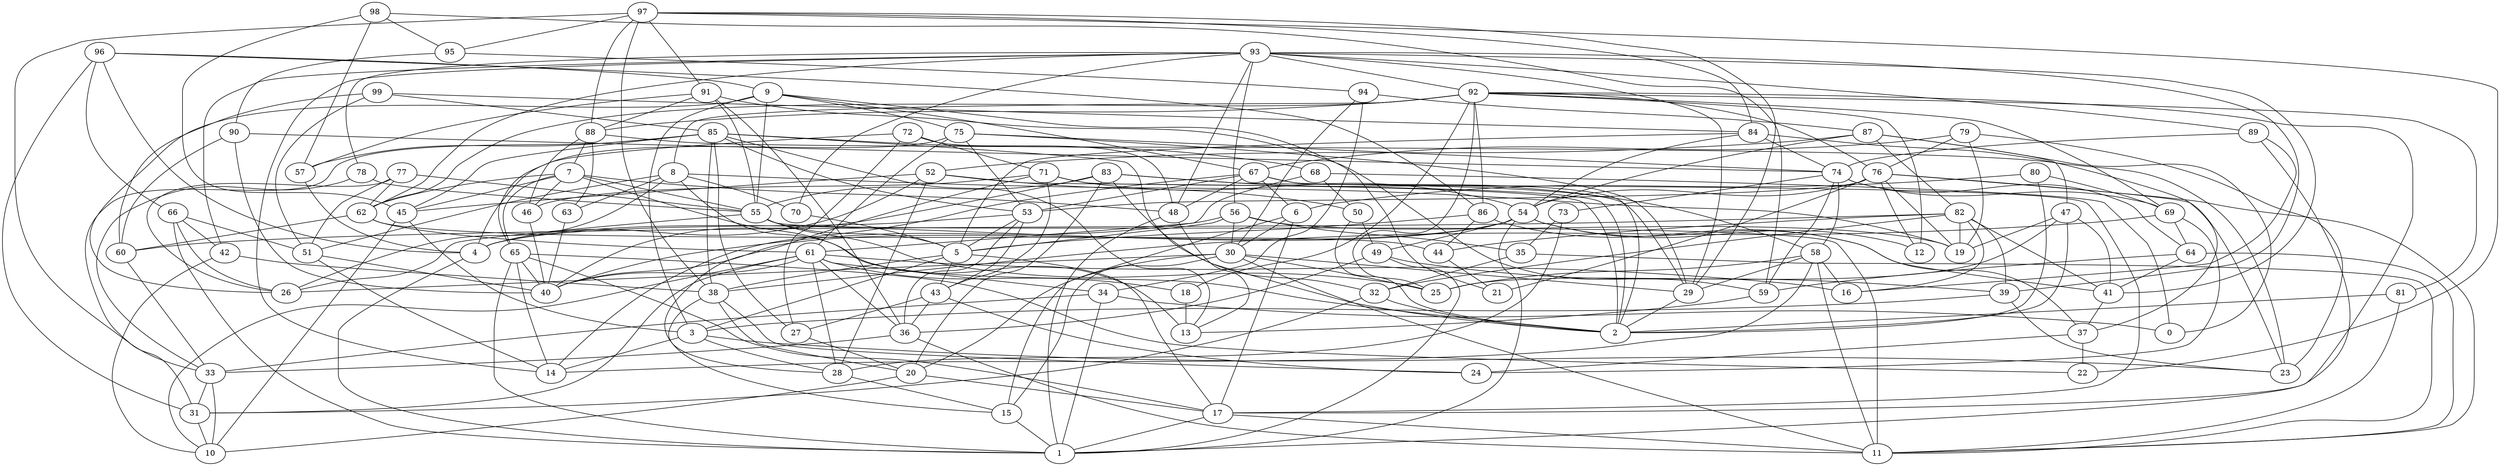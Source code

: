 digraph GG_graph {

subgraph G_graph {
edge [color = black]
"80" -> "6" [dir = none]
"80" -> "2" [dir = none]
"80" -> "69" [dir = none]
"34" -> "1" [dir = none]
"34" -> "0" [dir = none]
"34" -> "33" [dir = none]
"48" -> "13" [dir = none]
"48" -> "1" [dir = none]
"66" -> "51" [dir = none]
"66" -> "42" [dir = none]
"66" -> "26" [dir = none]
"66" -> "1" [dir = none]
"70" -> "5" [dir = none]
"42" -> "10" [dir = none]
"42" -> "38" [dir = none]
"89" -> "16" [dir = none]
"89" -> "74" [dir = none]
"89" -> "17" [dir = none]
"41" -> "37" [dir = none]
"18" -> "13" [dir = none]
"98" -> "45" [dir = none]
"98" -> "59" [dir = none]
"98" -> "95" [dir = none]
"98" -> "57" [dir = none]
"52" -> "50" [dir = none]
"52" -> "45" [dir = none]
"52" -> "2" [dir = none]
"52" -> "4" [dir = none]
"52" -> "28" [dir = none]
"28" -> "15" [dir = none]
"15" -> "1" [dir = none]
"96" -> "66" [dir = none]
"96" -> "86" [dir = none]
"96" -> "4" [dir = none]
"96" -> "9" [dir = none]
"96" -> "31" [dir = none]
"47" -> "41" [dir = none]
"47" -> "25" [dir = none]
"47" -> "19" [dir = none]
"47" -> "2" [dir = none]
"43" -> "36" [dir = none]
"43" -> "24" [dir = none]
"43" -> "27" [dir = none]
"92" -> "18" [dir = none]
"92" -> "1" [dir = none]
"92" -> "12" [dir = none]
"92" -> "25" [dir = none]
"92" -> "62" [dir = none]
"92" -> "8" [dir = none]
"92" -> "76" [dir = none]
"92" -> "69" [dir = none]
"92" -> "81" [dir = none]
"92" -> "88" [dir = none]
"92" -> "86" [dir = none]
"39" -> "3" [dir = none]
"39" -> "23" [dir = none]
"76" -> "54" [dir = none]
"76" -> "11" [dir = none]
"76" -> "21" [dir = none]
"76" -> "12" [dir = none]
"76" -> "23" [dir = none]
"76" -> "53" [dir = none]
"76" -> "19" [dir = none]
"64" -> "41" [dir = none]
"64" -> "59" [dir = none]
"64" -> "11" [dir = none]
"63" -> "40" [dir = none]
"79" -> "23" [dir = none]
"79" -> "19" [dir = none]
"79" -> "67" [dir = none]
"79" -> "76" [dir = none]
"56" -> "5" [dir = none]
"56" -> "40" [dir = none]
"56" -> "35" [dir = none]
"56" -> "19" [dir = none]
"56" -> "30" [dir = none]
"82" -> "16" [dir = none]
"82" -> "44" [dir = none]
"82" -> "19" [dir = none]
"82" -> "32" [dir = none]
"82" -> "41" [dir = none]
"82" -> "39" [dir = none]
"82" -> "60" [dir = none]
"60" -> "33" [dir = none]
"38" -> "24" [dir = none]
"38" -> "15" [dir = none]
"38" -> "20" [dir = none]
"61" -> "10" [dir = none]
"61" -> "16" [dir = none]
"61" -> "18" [dir = none]
"61" -> "36" [dir = none]
"61" -> "34" [dir = none]
"61" -> "40" [dir = none]
"61" -> "28" [dir = none]
"61" -> "31" [dir = none]
"68" -> "0" [dir = none]
"68" -> "61" [dir = none]
"68" -> "50" [dir = none]
"78" -> "33" [dir = none]
"78" -> "55" [dir = none]
"36" -> "11" [dir = none]
"36" -> "33" [dir = none]
"97" -> "84" [dir = none]
"97" -> "88" [dir = none]
"97" -> "22" [dir = none]
"97" -> "95" [dir = none]
"97" -> "38" [dir = none]
"97" -> "29" [dir = none]
"97" -> "91" [dir = none]
"97" -> "33" [dir = none]
"77" -> "51" [dir = none]
"77" -> "55" [dir = none]
"77" -> "26" [dir = none]
"77" -> "62" [dir = none]
"71" -> "28" [dir = none]
"71" -> "43" [dir = none]
"71" -> "54" [dir = none]
"71" -> "46" [dir = none]
"71" -> "2" [dir = none]
"67" -> "6" [dir = none]
"67" -> "2" [dir = none]
"67" -> "53" [dir = none]
"67" -> "14" [dir = none]
"67" -> "48" [dir = none]
"67" -> "17" [dir = none]
"59" -> "13" [dir = none]
"50" -> "2" [dir = none]
"50" -> "49" [dir = none]
"44" -> "21" [dir = none]
"27" -> "20" [dir = none]
"3" -> "28" [dir = none]
"3" -> "14" [dir = none]
"3" -> "23" [dir = none]
"55" -> "25" [dir = none]
"55" -> "26" [dir = none]
"55" -> "11" [dir = none]
"55" -> "5" [dir = none]
"62" -> "60" [dir = none]
"62" -> "61" [dir = none]
"62" -> "44" [dir = none]
"87" -> "54" [dir = none]
"87" -> "82" [dir = none]
"87" -> "52" [dir = none]
"87" -> "47" [dir = none]
"87" -> "0" [dir = none]
"72" -> "71" [dir = none]
"72" -> "65" [dir = none]
"72" -> "48" [dir = none]
"72" -> "27" [dir = none]
"81" -> "11" [dir = none]
"81" -> "2" [dir = none]
"95" -> "94" [dir = none]
"95" -> "90" [dir = none]
"69" -> "38" [dir = none]
"69" -> "64" [dir = none]
"69" -> "24" [dir = none]
"31" -> "10" [dir = none]
"57" -> "4" [dir = none]
"45" -> "3" [dir = none]
"45" -> "10" [dir = none]
"85" -> "57" [dir = none]
"85" -> "68" [dir = none]
"85" -> "45" [dir = none]
"85" -> "2" [dir = none]
"85" -> "38" [dir = none]
"85" -> "27" [dir = none]
"85" -> "31" [dir = none]
"85" -> "53" [dir = none]
"85" -> "13" [dir = none]
"93" -> "62" [dir = none]
"93" -> "48" [dir = none]
"93" -> "89" [dir = none]
"93" -> "78" [dir = none]
"93" -> "92" [dir = none]
"93" -> "14" [dir = none]
"93" -> "39" [dir = none]
"93" -> "29" [dir = none]
"93" -> "56" [dir = none]
"93" -> "70" [dir = none]
"93" -> "41" [dir = none]
"93" -> "42" [dir = none]
"9" -> "55" [dir = none]
"9" -> "3" [dir = none]
"9" -> "67" [dir = none]
"9" -> "26" [dir = none]
"9" -> "75" [dir = none]
"9" -> "21" [dir = none]
"74" -> "59" [dir = none]
"74" -> "69" [dir = none]
"74" -> "73" [dir = none]
"74" -> "64" [dir = none]
"74" -> "58" [dir = none]
"4" -> "1" [dir = none]
"35" -> "32" [dir = none]
"35" -> "11" [dir = none]
"8" -> "70" [dir = none]
"8" -> "63" [dir = none]
"8" -> "26" [dir = none]
"8" -> "19" [dir = none]
"8" -> "51" [dir = none]
"8" -> "13" [dir = none]
"83" -> "58" [dir = none]
"83" -> "20" [dir = none]
"83" -> "40" [dir = none]
"83" -> "29" [dir = none]
"83" -> "55" [dir = none]
"83" -> "32" [dir = none]
"90" -> "60" [dir = none]
"90" -> "40" [dir = none]
"90" -> "74" [dir = none]
"94" -> "34" [dir = none]
"94" -> "30" [dir = none]
"94" -> "87" [dir = none]
"65" -> "22" [dir = none]
"65" -> "1" [dir = none]
"65" -> "17" [dir = none]
"65" -> "14" [dir = none]
"65" -> "40" [dir = none]
"7" -> "48" [dir = none]
"7" -> "65" [dir = none]
"7" -> "55" [dir = none]
"7" -> "2" [dir = none]
"7" -> "45" [dir = none]
"7" -> "62" [dir = none]
"7" -> "46" [dir = none]
"75" -> "61" [dir = none]
"75" -> "74" [dir = none]
"75" -> "4" [dir = none]
"75" -> "53" [dir = none]
"75" -> "29" [dir = none]
"73" -> "35" [dir = none]
"73" -> "28" [dir = none]
"91" -> "55" [dir = none]
"91" -> "57" [dir = none]
"91" -> "88" [dir = none]
"91" -> "36" [dir = none]
"91" -> "59" [dir = none]
"88" -> "23" [dir = none]
"88" -> "46" [dir = none]
"88" -> "7" [dir = none]
"88" -> "63" [dir = none]
"37" -> "24" [dir = none]
"37" -> "22" [dir = none]
"46" -> "40" [dir = none]
"54" -> "40" [dir = none]
"54" -> "12" [dir = none]
"54" -> "1" [dir = none]
"54" -> "49" [dir = none]
"54" -> "4" [dir = none]
"54" -> "37" [dir = none]
"17" -> "1" [dir = none]
"17" -> "11" [dir = none]
"86" -> "44" [dir = none]
"86" -> "41" [dir = none]
"86" -> "5" [dir = none]
"20" -> "17" [dir = none]
"20" -> "10" [dir = none]
"30" -> "20" [dir = none]
"30" -> "26" [dir = none]
"30" -> "11" [dir = none]
"30" -> "29" [dir = none]
"30" -> "15" [dir = none]
"30" -> "25" [dir = none]
"58" -> "14" [dir = none]
"58" -> "25" [dir = none]
"58" -> "29" [dir = none]
"58" -> "16" [dir = none]
"58" -> "11" [dir = none]
"84" -> "54" [dir = none]
"84" -> "74" [dir = none]
"84" -> "5" [dir = none]
"84" -> "37" [dir = none]
"51" -> "40" [dir = none]
"51" -> "14" [dir = none]
"29" -> "2" [dir = none]
"99" -> "60" [dir = none]
"99" -> "85" [dir = none]
"99" -> "51" [dir = none]
"99" -> "84" [dir = none]
"53" -> "5" [dir = none]
"53" -> "43" [dir = none]
"53" -> "4" [dir = none]
"53" -> "36" [dir = none]
"6" -> "17" [dir = none]
"6" -> "30" [dir = none]
"6" -> "15" [dir = none]
"33" -> "31" [dir = none]
"33" -> "10" [dir = none]
"49" -> "39" [dir = none]
"49" -> "36" [dir = none]
"49" -> "1" [dir = none]
"32" -> "2" [dir = none]
"32" -> "31" [dir = none]
"5" -> "3" [dir = none]
"5" -> "43" [dir = none]
"5" -> "38" [dir = none]
"5" -> "17" [dir = none]
}

}
